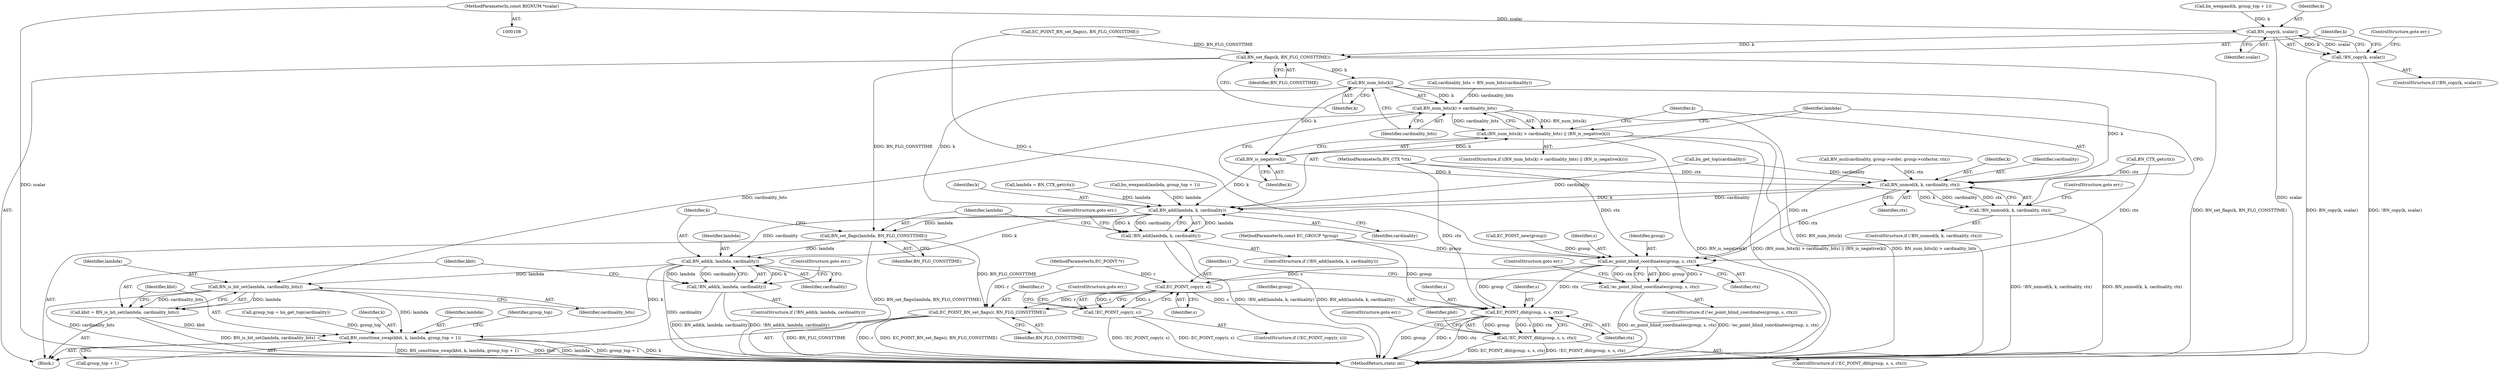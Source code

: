 digraph "0_openssl_56fb454d281a023b3f950d969693553d3f3ceea1@pointer" {
"1000111" [label="(MethodParameterIn,const BIGNUM *scalar)"];
"1000249" [label="(Call,BN_copy(k, scalar))"];
"1000248" [label="(Call,!BN_copy(k, scalar))"];
"1000253" [label="(Call,BN_set_flags(k, BN_FLG_CONSTTIME))"];
"1000259" [label="(Call,BN_num_bits(k))"];
"1000258" [label="(Call,BN_num_bits(k) > cardinality_bits)"];
"1000257" [label="(Call,(BN_num_bits(k) > cardinality_bits) || (BN_is_negative(k)))"];
"1000292" [label="(Call,BN_is_bit_set(lambda, cardinality_bits))"];
"1000290" [label="(Call,kbit = BN_is_bit_set(lambda, cardinality_bits))"];
"1000295" [label="(Call,BN_consttime_swap(kbit, k, lambda, group_top + 1))"];
"1000262" [label="(Call,BN_is_negative(k))"];
"1000267" [label="(Call,BN_nnmod(k, k, cardinality, ctx))"];
"1000266" [label="(Call,!BN_nnmod(k, k, cardinality, ctx))"];
"1000275" [label="(Call,BN_add(lambda, k, cardinality))"];
"1000274" [label="(Call,!BN_add(lambda, k, cardinality))"];
"1000280" [label="(Call,BN_set_flags(lambda, BN_FLG_CONSTTIME))"];
"1000285" [label="(Call,BN_add(k, lambda, cardinality))"];
"1000284" [label="(Call,!BN_add(k, lambda, cardinality))"];
"1000370" [label="(Call,EC_POINT_BN_set_flags(r, BN_FLG_CONSTTIME))"];
"1000359" [label="(Call,ec_point_blind_coordinates(group, s, ctx))"];
"1000358" [label="(Call,!ec_point_blind_coordinates(group, s, ctx))"];
"1000366" [label="(Call,EC_POINT_copy(r, s))"];
"1000365" [label="(Call,!EC_POINT_copy(r, s))"];
"1000375" [label="(Call,EC_POINT_dbl(group, s, s, ctx))"];
"1000374" [label="(Call,!EC_POINT_dbl(group, s, s, ctx))"];
"1000248" [label="(Call,!BN_copy(k, scalar))"];
"1000292" [label="(Call,BN_is_bit_set(lambda, cardinality_bits))"];
"1000296" [label="(Identifier,kbit)"];
"1000257" [label="(Call,(BN_num_bits(k) > cardinality_bits) || (BN_is_negative(k)))"];
"1000298" [label="(Identifier,lambda)"];
"1000358" [label="(Call,!ec_point_blind_coordinates(group, s, ctx))"];
"1000252" [label="(ControlStructure,goto err;)"];
"1000369" [label="(ControlStructure,goto err;)"];
"1000262" [label="(Call,BN_is_negative(k))"];
"1000204" [label="(Call,BN_CTX_get(ctx))"];
"1000375" [label="(Call,EC_POINT_dbl(group, s, s, ctx))"];
"1000367" [label="(Identifier,r)"];
"1000280" [label="(Call,BN_set_flags(lambda, BN_FLG_CONSTTIME))"];
"1000360" [label="(Identifier,group)"];
"1000366" [label="(Call,EC_POINT_copy(r, s))"];
"1000363" [label="(ControlStructure,goto err;)"];
"1000282" [label="(Identifier,BN_FLG_CONSTTIME)"];
"1000263" [label="(Identifier,k)"];
"1000163" [label="(Call,EC_POINT_new(group))"];
"1000271" [label="(Identifier,ctx)"];
"1000276" [label="(Identifier,lambda)"];
"1000269" [label="(Identifier,k)"];
"1000268" [label="(Identifier,k)"];
"1000377" [label="(Identifier,s)"];
"1000295" [label="(Call,BN_consttime_swap(kbit, k, lambda, group_top + 1))"];
"1000114" [label="(Block,)"];
"1000284" [label="(Call,!BN_add(k, lambda, cardinality))"];
"1000255" [label="(Identifier,BN_FLG_CONSTTIME)"];
"1000291" [label="(Identifier,kbit)"];
"1000111" [label="(MethodParameterIn,const BIGNUM *scalar)"];
"1000373" [label="(ControlStructure,if (!EC_POINT_dbl(group, s, s, ctx)))"];
"1000359" [label="(Call,ec_point_blind_coordinates(group, s, ctx))"];
"1000382" [label="(Identifier,pbit)"];
"1000362" [label="(Identifier,ctx)"];
"1000277" [label="(Identifier,k)"];
"1000260" [label="(Identifier,k)"];
"1000287" [label="(Identifier,lambda)"];
"1000251" [label="(Identifier,scalar)"];
"1000279" [label="(ControlStructure,goto err;)"];
"1000273" [label="(ControlStructure,if (!BN_add(lambda, k, cardinality)))"];
"1000110" [label="(MethodParameterIn,EC_POINT *r)"];
"1000113" [label="(MethodParameterIn,BN_CTX *ctx)"];
"1000249" [label="(Call,BN_copy(k, scalar))"];
"1000303" [label="(Identifier,group_top)"];
"1000289" [label="(ControlStructure,goto err;)"];
"1000371" [label="(Identifier,r)"];
"1000299" [label="(Call,group_top + 1)"];
"1000432" [label="(MethodReturn,static int)"];
"1000226" [label="(Call,group_top = bn_get_top(cardinality))"];
"1000290" [label="(Call,kbit = BN_is_bit_set(lambda, cardinality_bits))"];
"1000286" [label="(Identifier,k)"];
"1000267" [label="(Call,BN_nnmod(k, k, cardinality, ctx))"];
"1000109" [label="(MethodParameterIn,const EC_GROUP *group)"];
"1000372" [label="(Identifier,BN_FLG_CONSTTIME)"];
"1000368" [label="(Identifier,s)"];
"1000270" [label="(Identifier,cardinality)"];
"1000191" [label="(Call,EC_POINT_BN_set_flags(s, BN_FLG_CONSTTIME))"];
"1000374" [label="(Call,!EC_POINT_dbl(group, s, s, ctx))"];
"1000250" [label="(Identifier,k)"];
"1000297" [label="(Identifier,k)"];
"1000285" [label="(Call,BN_add(k, lambda, cardinality))"];
"1000222" [label="(Call,cardinality_bits = BN_num_bits(cardinality))"];
"1000198" [label="(Call,lambda = BN_CTX_get(ctx))"];
"1000256" [label="(ControlStructure,if ((BN_num_bits(k) > cardinality_bits) || (BN_is_negative(k))))"];
"1000357" [label="(ControlStructure,if (!ec_point_blind_coordinates(group, s, ctx)))"];
"1000254" [label="(Identifier,k)"];
"1000380" [label="(ControlStructure,goto err;)"];
"1000259" [label="(Call,BN_num_bits(k))"];
"1000376" [label="(Identifier,group)"];
"1000365" [label="(Call,!EC_POINT_copy(r, s))"];
"1000378" [label="(Identifier,s)"];
"1000275" [label="(Call,BN_add(lambda, k, cardinality))"];
"1000283" [label="(ControlStructure,if (!BN_add(k, lambda, cardinality)))"];
"1000258" [label="(Call,BN_num_bits(k) > cardinality_bits)"];
"1000278" [label="(Identifier,cardinality)"];
"1000233" [label="(Call,bn_wexpand(k, group_top + 1))"];
"1000361" [label="(Identifier,s)"];
"1000240" [label="(Call,bn_wexpand(lambda, group_top + 1))"];
"1000379" [label="(Identifier,ctx)"];
"1000265" [label="(ControlStructure,if (!BN_nnmod(k, k, cardinality, ctx)))"];
"1000294" [label="(Identifier,cardinality_bits)"];
"1000274" [label="(Call,!BN_add(lambda, k, cardinality))"];
"1000293" [label="(Identifier,lambda)"];
"1000228" [label="(Call,bn_get_top(cardinality))"];
"1000288" [label="(Identifier,cardinality)"];
"1000212" [label="(Call,BN_mul(cardinality, group->order, group->cofactor, ctx))"];
"1000364" [label="(ControlStructure,if (!EC_POINT_copy(r, s)))"];
"1000253" [label="(Call,BN_set_flags(k, BN_FLG_CONSTTIME))"];
"1000261" [label="(Identifier,cardinality_bits)"];
"1000272" [label="(ControlStructure,goto err;)"];
"1000247" [label="(ControlStructure,if (!BN_copy(k, scalar)))"];
"1000266" [label="(Call,!BN_nnmod(k, k, cardinality, ctx))"];
"1000370" [label="(Call,EC_POINT_BN_set_flags(r, BN_FLG_CONSTTIME))"];
"1000281" [label="(Identifier,lambda)"];
"1000111" -> "1000108"  [label="AST: "];
"1000111" -> "1000432"  [label="DDG: scalar"];
"1000111" -> "1000249"  [label="DDG: scalar"];
"1000249" -> "1000248"  [label="AST: "];
"1000249" -> "1000251"  [label="CFG: "];
"1000250" -> "1000249"  [label="AST: "];
"1000251" -> "1000249"  [label="AST: "];
"1000248" -> "1000249"  [label="CFG: "];
"1000249" -> "1000432"  [label="DDG: scalar"];
"1000249" -> "1000248"  [label="DDG: k"];
"1000249" -> "1000248"  [label="DDG: scalar"];
"1000233" -> "1000249"  [label="DDG: k"];
"1000249" -> "1000253"  [label="DDG: k"];
"1000248" -> "1000247"  [label="AST: "];
"1000252" -> "1000248"  [label="CFG: "];
"1000254" -> "1000248"  [label="CFG: "];
"1000248" -> "1000432"  [label="DDG: !BN_copy(k, scalar)"];
"1000248" -> "1000432"  [label="DDG: BN_copy(k, scalar)"];
"1000253" -> "1000114"  [label="AST: "];
"1000253" -> "1000255"  [label="CFG: "];
"1000254" -> "1000253"  [label="AST: "];
"1000255" -> "1000253"  [label="AST: "];
"1000260" -> "1000253"  [label="CFG: "];
"1000253" -> "1000432"  [label="DDG: BN_set_flags(k, BN_FLG_CONSTTIME)"];
"1000191" -> "1000253"  [label="DDG: BN_FLG_CONSTTIME"];
"1000253" -> "1000259"  [label="DDG: k"];
"1000253" -> "1000280"  [label="DDG: BN_FLG_CONSTTIME"];
"1000259" -> "1000258"  [label="AST: "];
"1000259" -> "1000260"  [label="CFG: "];
"1000260" -> "1000259"  [label="AST: "];
"1000261" -> "1000259"  [label="CFG: "];
"1000259" -> "1000258"  [label="DDG: k"];
"1000259" -> "1000262"  [label="DDG: k"];
"1000259" -> "1000267"  [label="DDG: k"];
"1000259" -> "1000275"  [label="DDG: k"];
"1000258" -> "1000257"  [label="AST: "];
"1000258" -> "1000261"  [label="CFG: "];
"1000261" -> "1000258"  [label="AST: "];
"1000263" -> "1000258"  [label="CFG: "];
"1000257" -> "1000258"  [label="CFG: "];
"1000258" -> "1000432"  [label="DDG: BN_num_bits(k)"];
"1000258" -> "1000257"  [label="DDG: BN_num_bits(k)"];
"1000258" -> "1000257"  [label="DDG: cardinality_bits"];
"1000222" -> "1000258"  [label="DDG: cardinality_bits"];
"1000258" -> "1000292"  [label="DDG: cardinality_bits"];
"1000257" -> "1000256"  [label="AST: "];
"1000257" -> "1000262"  [label="CFG: "];
"1000262" -> "1000257"  [label="AST: "];
"1000268" -> "1000257"  [label="CFG: "];
"1000276" -> "1000257"  [label="CFG: "];
"1000257" -> "1000432"  [label="DDG: BN_num_bits(k) > cardinality_bits"];
"1000257" -> "1000432"  [label="DDG: BN_is_negative(k)"];
"1000257" -> "1000432"  [label="DDG: (BN_num_bits(k) > cardinality_bits) || (BN_is_negative(k))"];
"1000262" -> "1000257"  [label="DDG: k"];
"1000292" -> "1000290"  [label="AST: "];
"1000292" -> "1000294"  [label="CFG: "];
"1000293" -> "1000292"  [label="AST: "];
"1000294" -> "1000292"  [label="AST: "];
"1000290" -> "1000292"  [label="CFG: "];
"1000292" -> "1000432"  [label="DDG: cardinality_bits"];
"1000292" -> "1000290"  [label="DDG: lambda"];
"1000292" -> "1000290"  [label="DDG: cardinality_bits"];
"1000285" -> "1000292"  [label="DDG: lambda"];
"1000292" -> "1000295"  [label="DDG: lambda"];
"1000290" -> "1000114"  [label="AST: "];
"1000291" -> "1000290"  [label="AST: "];
"1000296" -> "1000290"  [label="CFG: "];
"1000290" -> "1000432"  [label="DDG: BN_is_bit_set(lambda, cardinality_bits)"];
"1000290" -> "1000295"  [label="DDG: kbit"];
"1000295" -> "1000114"  [label="AST: "];
"1000295" -> "1000299"  [label="CFG: "];
"1000296" -> "1000295"  [label="AST: "];
"1000297" -> "1000295"  [label="AST: "];
"1000298" -> "1000295"  [label="AST: "];
"1000299" -> "1000295"  [label="AST: "];
"1000303" -> "1000295"  [label="CFG: "];
"1000295" -> "1000432"  [label="DDG: kbit"];
"1000295" -> "1000432"  [label="DDG: lambda"];
"1000295" -> "1000432"  [label="DDG: group_top + 1"];
"1000295" -> "1000432"  [label="DDG: k"];
"1000295" -> "1000432"  [label="DDG: BN_consttime_swap(kbit, k, lambda, group_top + 1)"];
"1000285" -> "1000295"  [label="DDG: k"];
"1000226" -> "1000295"  [label="DDG: group_top"];
"1000262" -> "1000263"  [label="CFG: "];
"1000263" -> "1000262"  [label="AST: "];
"1000262" -> "1000267"  [label="DDG: k"];
"1000262" -> "1000275"  [label="DDG: k"];
"1000267" -> "1000266"  [label="AST: "];
"1000267" -> "1000271"  [label="CFG: "];
"1000268" -> "1000267"  [label="AST: "];
"1000269" -> "1000267"  [label="AST: "];
"1000270" -> "1000267"  [label="AST: "];
"1000271" -> "1000267"  [label="AST: "];
"1000266" -> "1000267"  [label="CFG: "];
"1000267" -> "1000266"  [label="DDG: k"];
"1000267" -> "1000266"  [label="DDG: cardinality"];
"1000267" -> "1000266"  [label="DDG: ctx"];
"1000228" -> "1000267"  [label="DDG: cardinality"];
"1000212" -> "1000267"  [label="DDG: ctx"];
"1000204" -> "1000267"  [label="DDG: ctx"];
"1000113" -> "1000267"  [label="DDG: ctx"];
"1000267" -> "1000275"  [label="DDG: k"];
"1000267" -> "1000275"  [label="DDG: cardinality"];
"1000267" -> "1000359"  [label="DDG: ctx"];
"1000266" -> "1000265"  [label="AST: "];
"1000272" -> "1000266"  [label="CFG: "];
"1000276" -> "1000266"  [label="CFG: "];
"1000266" -> "1000432"  [label="DDG: BN_nnmod(k, k, cardinality, ctx)"];
"1000266" -> "1000432"  [label="DDG: !BN_nnmod(k, k, cardinality, ctx)"];
"1000275" -> "1000274"  [label="AST: "];
"1000275" -> "1000278"  [label="CFG: "];
"1000276" -> "1000275"  [label="AST: "];
"1000277" -> "1000275"  [label="AST: "];
"1000278" -> "1000275"  [label="AST: "];
"1000274" -> "1000275"  [label="CFG: "];
"1000275" -> "1000274"  [label="DDG: lambda"];
"1000275" -> "1000274"  [label="DDG: k"];
"1000275" -> "1000274"  [label="DDG: cardinality"];
"1000198" -> "1000275"  [label="DDG: lambda"];
"1000240" -> "1000275"  [label="DDG: lambda"];
"1000228" -> "1000275"  [label="DDG: cardinality"];
"1000275" -> "1000280"  [label="DDG: lambda"];
"1000275" -> "1000285"  [label="DDG: k"];
"1000275" -> "1000285"  [label="DDG: cardinality"];
"1000274" -> "1000273"  [label="AST: "];
"1000279" -> "1000274"  [label="CFG: "];
"1000281" -> "1000274"  [label="CFG: "];
"1000274" -> "1000432"  [label="DDG: BN_add(lambda, k, cardinality)"];
"1000274" -> "1000432"  [label="DDG: !BN_add(lambda, k, cardinality)"];
"1000280" -> "1000114"  [label="AST: "];
"1000280" -> "1000282"  [label="CFG: "];
"1000281" -> "1000280"  [label="AST: "];
"1000282" -> "1000280"  [label="AST: "];
"1000286" -> "1000280"  [label="CFG: "];
"1000280" -> "1000432"  [label="DDG: BN_set_flags(lambda, BN_FLG_CONSTTIME)"];
"1000280" -> "1000285"  [label="DDG: lambda"];
"1000280" -> "1000370"  [label="DDG: BN_FLG_CONSTTIME"];
"1000285" -> "1000284"  [label="AST: "];
"1000285" -> "1000288"  [label="CFG: "];
"1000286" -> "1000285"  [label="AST: "];
"1000287" -> "1000285"  [label="AST: "];
"1000288" -> "1000285"  [label="AST: "];
"1000284" -> "1000285"  [label="CFG: "];
"1000285" -> "1000432"  [label="DDG: cardinality"];
"1000285" -> "1000284"  [label="DDG: k"];
"1000285" -> "1000284"  [label="DDG: lambda"];
"1000285" -> "1000284"  [label="DDG: cardinality"];
"1000284" -> "1000283"  [label="AST: "];
"1000289" -> "1000284"  [label="CFG: "];
"1000291" -> "1000284"  [label="CFG: "];
"1000284" -> "1000432"  [label="DDG: BN_add(k, lambda, cardinality)"];
"1000284" -> "1000432"  [label="DDG: !BN_add(k, lambda, cardinality)"];
"1000370" -> "1000114"  [label="AST: "];
"1000370" -> "1000372"  [label="CFG: "];
"1000371" -> "1000370"  [label="AST: "];
"1000372" -> "1000370"  [label="AST: "];
"1000376" -> "1000370"  [label="CFG: "];
"1000370" -> "1000432"  [label="DDG: EC_POINT_BN_set_flags(r, BN_FLG_CONSTTIME)"];
"1000370" -> "1000432"  [label="DDG: BN_FLG_CONSTTIME"];
"1000370" -> "1000432"  [label="DDG: r"];
"1000366" -> "1000370"  [label="DDG: r"];
"1000110" -> "1000370"  [label="DDG: r"];
"1000359" -> "1000358"  [label="AST: "];
"1000359" -> "1000362"  [label="CFG: "];
"1000360" -> "1000359"  [label="AST: "];
"1000361" -> "1000359"  [label="AST: "];
"1000362" -> "1000359"  [label="AST: "];
"1000358" -> "1000359"  [label="CFG: "];
"1000359" -> "1000358"  [label="DDG: group"];
"1000359" -> "1000358"  [label="DDG: s"];
"1000359" -> "1000358"  [label="DDG: ctx"];
"1000163" -> "1000359"  [label="DDG: group"];
"1000109" -> "1000359"  [label="DDG: group"];
"1000191" -> "1000359"  [label="DDG: s"];
"1000212" -> "1000359"  [label="DDG: ctx"];
"1000204" -> "1000359"  [label="DDG: ctx"];
"1000113" -> "1000359"  [label="DDG: ctx"];
"1000359" -> "1000366"  [label="DDG: s"];
"1000359" -> "1000375"  [label="DDG: group"];
"1000359" -> "1000375"  [label="DDG: ctx"];
"1000358" -> "1000357"  [label="AST: "];
"1000363" -> "1000358"  [label="CFG: "];
"1000367" -> "1000358"  [label="CFG: "];
"1000358" -> "1000432"  [label="DDG: !ec_point_blind_coordinates(group, s, ctx)"];
"1000358" -> "1000432"  [label="DDG: ec_point_blind_coordinates(group, s, ctx)"];
"1000366" -> "1000365"  [label="AST: "];
"1000366" -> "1000368"  [label="CFG: "];
"1000367" -> "1000366"  [label="AST: "];
"1000368" -> "1000366"  [label="AST: "];
"1000365" -> "1000366"  [label="CFG: "];
"1000366" -> "1000365"  [label="DDG: r"];
"1000366" -> "1000365"  [label="DDG: s"];
"1000110" -> "1000366"  [label="DDG: r"];
"1000366" -> "1000375"  [label="DDG: s"];
"1000365" -> "1000364"  [label="AST: "];
"1000369" -> "1000365"  [label="CFG: "];
"1000371" -> "1000365"  [label="CFG: "];
"1000365" -> "1000432"  [label="DDG: !EC_POINT_copy(r, s)"];
"1000365" -> "1000432"  [label="DDG: EC_POINT_copy(r, s)"];
"1000375" -> "1000374"  [label="AST: "];
"1000375" -> "1000379"  [label="CFG: "];
"1000376" -> "1000375"  [label="AST: "];
"1000377" -> "1000375"  [label="AST: "];
"1000378" -> "1000375"  [label="AST: "];
"1000379" -> "1000375"  [label="AST: "];
"1000374" -> "1000375"  [label="CFG: "];
"1000375" -> "1000432"  [label="DDG: group"];
"1000375" -> "1000432"  [label="DDG: s"];
"1000375" -> "1000432"  [label="DDG: ctx"];
"1000375" -> "1000374"  [label="DDG: group"];
"1000375" -> "1000374"  [label="DDG: s"];
"1000375" -> "1000374"  [label="DDG: ctx"];
"1000109" -> "1000375"  [label="DDG: group"];
"1000113" -> "1000375"  [label="DDG: ctx"];
"1000374" -> "1000373"  [label="AST: "];
"1000380" -> "1000374"  [label="CFG: "];
"1000382" -> "1000374"  [label="CFG: "];
"1000374" -> "1000432"  [label="DDG: EC_POINT_dbl(group, s, s, ctx)"];
"1000374" -> "1000432"  [label="DDG: !EC_POINT_dbl(group, s, s, ctx)"];
}
